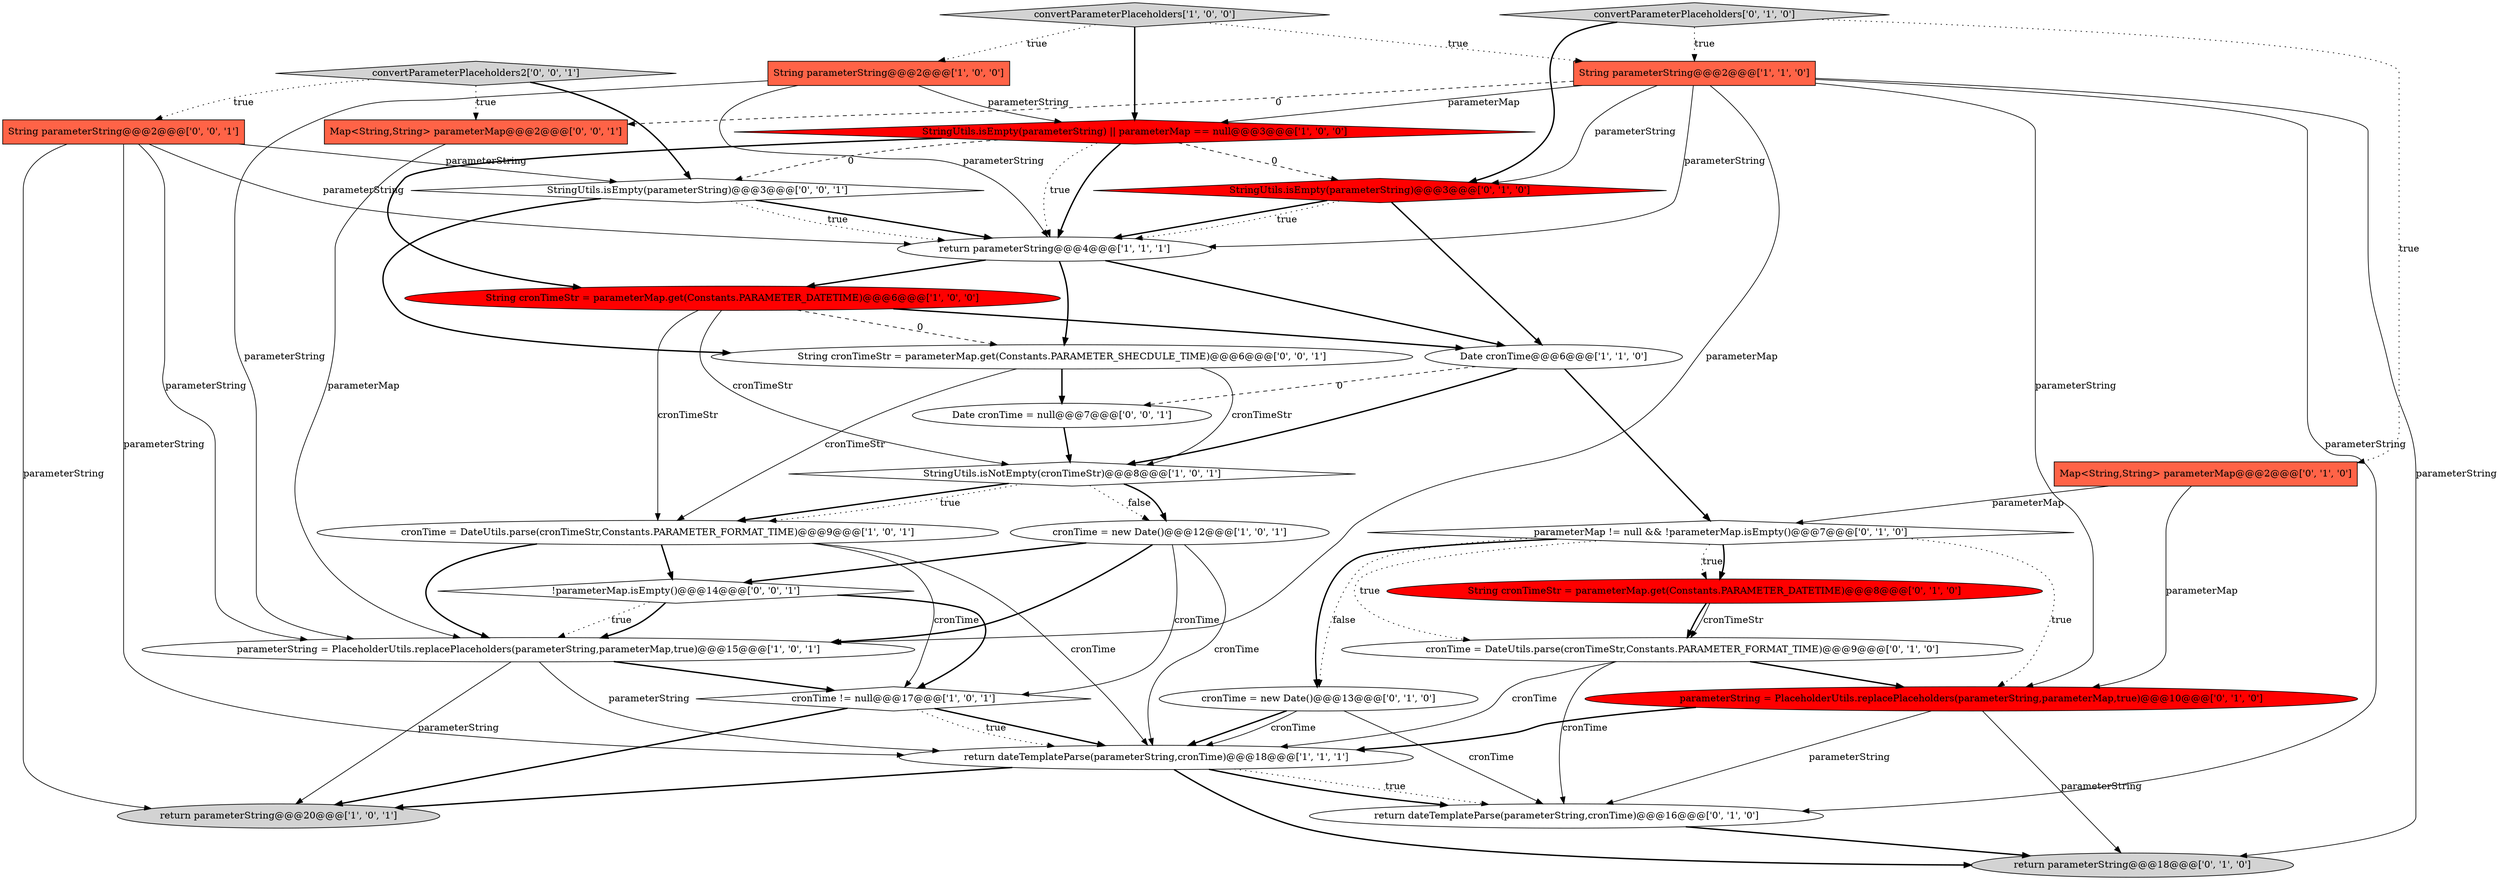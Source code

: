 digraph {
1 [style = filled, label = "String cronTimeStr = parameterMap.get(Constants.PARAMETER_DATETIME)@@@6@@@['1', '0', '0']", fillcolor = red, shape = ellipse image = "AAA1AAABBB1BBB"];
24 [style = filled, label = "String parameterString@@@2@@@['0', '0', '1']", fillcolor = tomato, shape = box image = "AAA0AAABBB3BBB"];
17 [style = filled, label = "String cronTimeStr = parameterMap.get(Constants.PARAMETER_DATETIME)@@@8@@@['0', '1', '0']", fillcolor = red, shape = ellipse image = "AAA1AAABBB2BBB"];
6 [style = filled, label = "cronTime = new Date()@@@12@@@['1', '0', '1']", fillcolor = white, shape = ellipse image = "AAA0AAABBB1BBB"];
25 [style = filled, label = "StringUtils.isEmpty(parameterString)@@@3@@@['0', '0', '1']", fillcolor = white, shape = diamond image = "AAA0AAABBB3BBB"];
13 [style = filled, label = "return parameterString@@@4@@@['1', '1', '1']", fillcolor = white, shape = ellipse image = "AAA0AAABBB1BBB"];
21 [style = filled, label = "convertParameterPlaceholders['0', '1', '0']", fillcolor = lightgray, shape = diamond image = "AAA0AAABBB2BBB"];
14 [style = filled, label = "cronTime = DateUtils.parse(cronTimeStr,Constants.PARAMETER_FORMAT_TIME)@@@9@@@['0', '1', '0']", fillcolor = white, shape = ellipse image = "AAA0AAABBB2BBB"];
8 [style = filled, label = "parameterString = PlaceholderUtils.replacePlaceholders(parameterString,parameterMap,true)@@@15@@@['1', '0', '1']", fillcolor = white, shape = ellipse image = "AAA0AAABBB1BBB"];
0 [style = filled, label = "StringUtils.isEmpty(parameterString) || parameterMap == null@@@3@@@['1', '0', '0']", fillcolor = red, shape = diamond image = "AAA1AAABBB1BBB"];
4 [style = filled, label = "convertParameterPlaceholders['1', '0', '0']", fillcolor = lightgray, shape = diamond image = "AAA0AAABBB1BBB"];
18 [style = filled, label = "return dateTemplateParse(parameterString,cronTime)@@@16@@@['0', '1', '0']", fillcolor = white, shape = ellipse image = "AAA0AAABBB2BBB"];
19 [style = filled, label = "cronTime = new Date()@@@13@@@['0', '1', '0']", fillcolor = white, shape = ellipse image = "AAA0AAABBB2BBB"];
12 [style = filled, label = "cronTime != null@@@17@@@['1', '0', '1']", fillcolor = white, shape = diamond image = "AAA0AAABBB1BBB"];
16 [style = filled, label = "parameterMap != null && !parameterMap.isEmpty()@@@7@@@['0', '1', '0']", fillcolor = white, shape = diamond image = "AAA0AAABBB2BBB"];
28 [style = filled, label = "Date cronTime = null@@@7@@@['0', '0', '1']", fillcolor = white, shape = ellipse image = "AAA0AAABBB3BBB"];
7 [style = filled, label = "StringUtils.isNotEmpty(cronTimeStr)@@@8@@@['1', '0', '1']", fillcolor = white, shape = diamond image = "AAA0AAABBB1BBB"];
3 [style = filled, label = "cronTime = DateUtils.parse(cronTimeStr,Constants.PARAMETER_FORMAT_TIME)@@@9@@@['1', '0', '1']", fillcolor = white, shape = ellipse image = "AAA0AAABBB1BBB"];
2 [style = filled, label = "return dateTemplateParse(parameterString,cronTime)@@@18@@@['1', '1', '1']", fillcolor = white, shape = ellipse image = "AAA0AAABBB1BBB"];
11 [style = filled, label = "return parameterString@@@20@@@['1', '0', '1']", fillcolor = lightgray, shape = ellipse image = "AAA0AAABBB1BBB"];
23 [style = filled, label = "StringUtils.isEmpty(parameterString)@@@3@@@['0', '1', '0']", fillcolor = red, shape = diamond image = "AAA1AAABBB2BBB"];
20 [style = filled, label = "parameterString = PlaceholderUtils.replacePlaceholders(parameterString,parameterMap,true)@@@10@@@['0', '1', '0']", fillcolor = red, shape = ellipse image = "AAA1AAABBB2BBB"];
27 [style = filled, label = "convertParameterPlaceholders2['0', '0', '1']", fillcolor = lightgray, shape = diamond image = "AAA0AAABBB3BBB"];
26 [style = filled, label = "Map<String,String> parameterMap@@@2@@@['0', '0', '1']", fillcolor = tomato, shape = box image = "AAA0AAABBB3BBB"];
5 [style = filled, label = "String parameterString@@@2@@@['1', '0', '0']", fillcolor = tomato, shape = box image = "AAA0AAABBB1BBB"];
10 [style = filled, label = "Date cronTime@@@6@@@['1', '1', '0']", fillcolor = white, shape = ellipse image = "AAA0AAABBB1BBB"];
29 [style = filled, label = "!parameterMap.isEmpty()@@@14@@@['0', '0', '1']", fillcolor = white, shape = diamond image = "AAA0AAABBB3BBB"];
22 [style = filled, label = "Map<String,String> parameterMap@@@2@@@['0', '1', '0']", fillcolor = tomato, shape = box image = "AAA0AAABBB2BBB"];
9 [style = filled, label = "String parameterString@@@2@@@['1', '1', '0']", fillcolor = tomato, shape = box image = "AAA0AAABBB1BBB"];
15 [style = filled, label = "return parameterString@@@18@@@['0', '1', '0']", fillcolor = lightgray, shape = ellipse image = "AAA0AAABBB2BBB"];
30 [style = filled, label = "String cronTimeStr = parameterMap.get(Constants.PARAMETER_SHECDULE_TIME)@@@6@@@['0', '0', '1']", fillcolor = white, shape = ellipse image = "AAA0AAABBB3BBB"];
9->13 [style = solid, label="parameterString"];
16->19 [style = dotted, label="false"];
0->13 [style = bold, label=""];
20->15 [style = solid, label="parameterString"];
25->30 [style = bold, label=""];
9->15 [style = solid, label="parameterString"];
16->17 [style = dotted, label="true"];
10->28 [style = dashed, label="0"];
16->20 [style = dotted, label="true"];
6->12 [style = solid, label="cronTime"];
9->8 [style = solid, label="parameterMap"];
2->18 [style = dotted, label="true"];
13->1 [style = bold, label=""];
6->29 [style = bold, label=""];
9->18 [style = solid, label="parameterString"];
29->8 [style = dotted, label="true"];
12->2 [style = bold, label=""];
30->28 [style = bold, label=""];
0->25 [style = dashed, label="0"];
1->7 [style = solid, label="cronTimeStr"];
23->13 [style = bold, label=""];
17->14 [style = bold, label=""];
2->15 [style = bold, label=""];
24->13 [style = solid, label="parameterString"];
14->18 [style = solid, label="cronTime"];
5->8 [style = solid, label="parameterString"];
27->25 [style = bold, label=""];
14->20 [style = bold, label=""];
0->23 [style = dashed, label="0"];
12->2 [style = dotted, label="true"];
12->11 [style = bold, label=""];
18->15 [style = bold, label=""];
8->11 [style = solid, label="parameterString"];
24->11 [style = solid, label="parameterString"];
21->22 [style = dotted, label="true"];
2->18 [style = bold, label=""];
27->24 [style = dotted, label="true"];
24->2 [style = solid, label="parameterString"];
16->17 [style = bold, label=""];
19->2 [style = bold, label=""];
16->19 [style = bold, label=""];
10->7 [style = bold, label=""];
6->2 [style = solid, label="cronTime"];
7->6 [style = dotted, label="false"];
4->0 [style = bold, label=""];
19->18 [style = solid, label="cronTime"];
30->3 [style = solid, label="cronTimeStr"];
21->9 [style = dotted, label="true"];
9->0 [style = solid, label="parameterMap"];
16->14 [style = dotted, label="true"];
7->6 [style = bold, label=""];
23->10 [style = bold, label=""];
9->23 [style = solid, label="parameterString"];
3->29 [style = bold, label=""];
21->23 [style = bold, label=""];
26->8 [style = solid, label="parameterMap"];
13->10 [style = bold, label=""];
4->5 [style = dotted, label="true"];
19->2 [style = solid, label="cronTime"];
1->30 [style = dashed, label="0"];
5->0 [style = solid, label="parameterString"];
3->2 [style = solid, label="cronTime"];
25->13 [style = dotted, label="true"];
10->16 [style = bold, label=""];
24->8 [style = solid, label="parameterString"];
0->1 [style = bold, label=""];
3->8 [style = bold, label=""];
23->13 [style = dotted, label="true"];
9->26 [style = dashed, label="0"];
9->20 [style = solid, label="parameterString"];
22->20 [style = solid, label="parameterMap"];
2->11 [style = bold, label=""];
8->12 [style = bold, label=""];
30->7 [style = solid, label="cronTimeStr"];
5->13 [style = solid, label="parameterString"];
29->8 [style = bold, label=""];
24->25 [style = solid, label="parameterString"];
14->2 [style = solid, label="cronTime"];
20->18 [style = solid, label="parameterString"];
0->13 [style = dotted, label="true"];
25->13 [style = bold, label=""];
27->26 [style = dotted, label="true"];
22->16 [style = solid, label="parameterMap"];
3->12 [style = solid, label="cronTime"];
28->7 [style = bold, label=""];
13->30 [style = bold, label=""];
7->3 [style = bold, label=""];
20->2 [style = bold, label=""];
29->12 [style = bold, label=""];
17->14 [style = solid, label="cronTimeStr"];
7->3 [style = dotted, label="true"];
6->8 [style = bold, label=""];
1->3 [style = solid, label="cronTimeStr"];
4->9 [style = dotted, label="true"];
1->10 [style = bold, label=""];
8->2 [style = solid, label="parameterString"];
}
